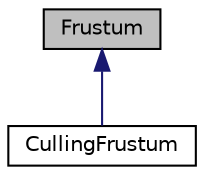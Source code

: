 digraph "Frustum"
{
 // INTERACTIVE_SVG=YES
 // LATEX_PDF_SIZE
  edge [fontname="Helvetica",fontsize="10",labelfontname="Helvetica",labelfontsize="10"];
  node [fontname="Helvetica",fontsize="10",shape=record];
  Node1 [label="Frustum",height=0.2,width=0.4,color="black", fillcolor="grey75", style="filled", fontcolor="black",tooltip="A frustum formed by six planes"];
  Node1 -> Node2 [dir="back",color="midnightblue",fontsize="10",style="solid",fontname="Helvetica"];
  Node2 [label="CullingFrustum",height=0.2,width=0.4,color="black", fillcolor="white", style="filled",URL="$class_culling_frustum.html",tooltip="Contains methods for frustum culling with its Frustum parameters."];
}
